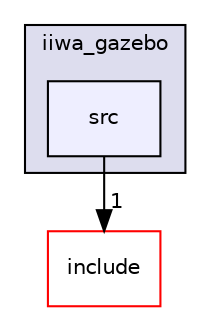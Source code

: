 digraph "/home/lmunier/Documents/robetarme/robetarme-deliverables-wp5/src/iiwa_ros/iiwa_gazebo/src" {
  compound=true
  node [ fontsize="10", fontname="Helvetica"];
  edge [ labelfontsize="10", labelfontname="Helvetica"];
  subgraph clusterdir_6900474aa24cad14c1a057a7441c1908 {
    graph [ bgcolor="#ddddee", pencolor="black", label="iiwa_gazebo" fontname="Helvetica", fontsize="10", URL="dir_6900474aa24cad14c1a057a7441c1908.html"]
  dir_9f9458c3ddb076ead157bca740b30f9d [shape=box, label="src", style="filled", fillcolor="#eeeeff", pencolor="black", URL="dir_9f9458c3ddb076ead157bca740b30f9d.html"];
  }
  dir_44ef25d2730b8c16210b7859718138ee [shape=box label="include" fillcolor="white" style="filled" color="red" URL="dir_44ef25d2730b8c16210b7859718138ee.html"];
  dir_9f9458c3ddb076ead157bca740b30f9d->dir_44ef25d2730b8c16210b7859718138ee [headlabel="1", labeldistance=1.5 headhref="dir_000032_000030.html"];
}
